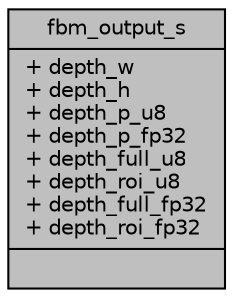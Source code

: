 digraph "fbm_output_s"
{
 // INTERACTIVE_SVG=YES
 // LATEX_PDF_SIZE
  bgcolor="transparent";
  edge [fontname="Helvetica",fontsize="10",labelfontname="Helvetica",labelfontsize="10"];
  node [fontname="Helvetica",fontsize="10",shape=record];
  Node1 [label="{fbm_output_s\n|+ depth_w\l+ depth_h\l+ depth_p_u8\l+ depth_p_fp32\l+ depth_full_u8\l+ depth_roi_u8\l+ depth_full_fp32\l+ depth_roi_fp32\l|}",height=0.2,width=0.4,color="black", fillcolor="grey75", style="filled", fontcolor="black",tooltip=" "];
}
